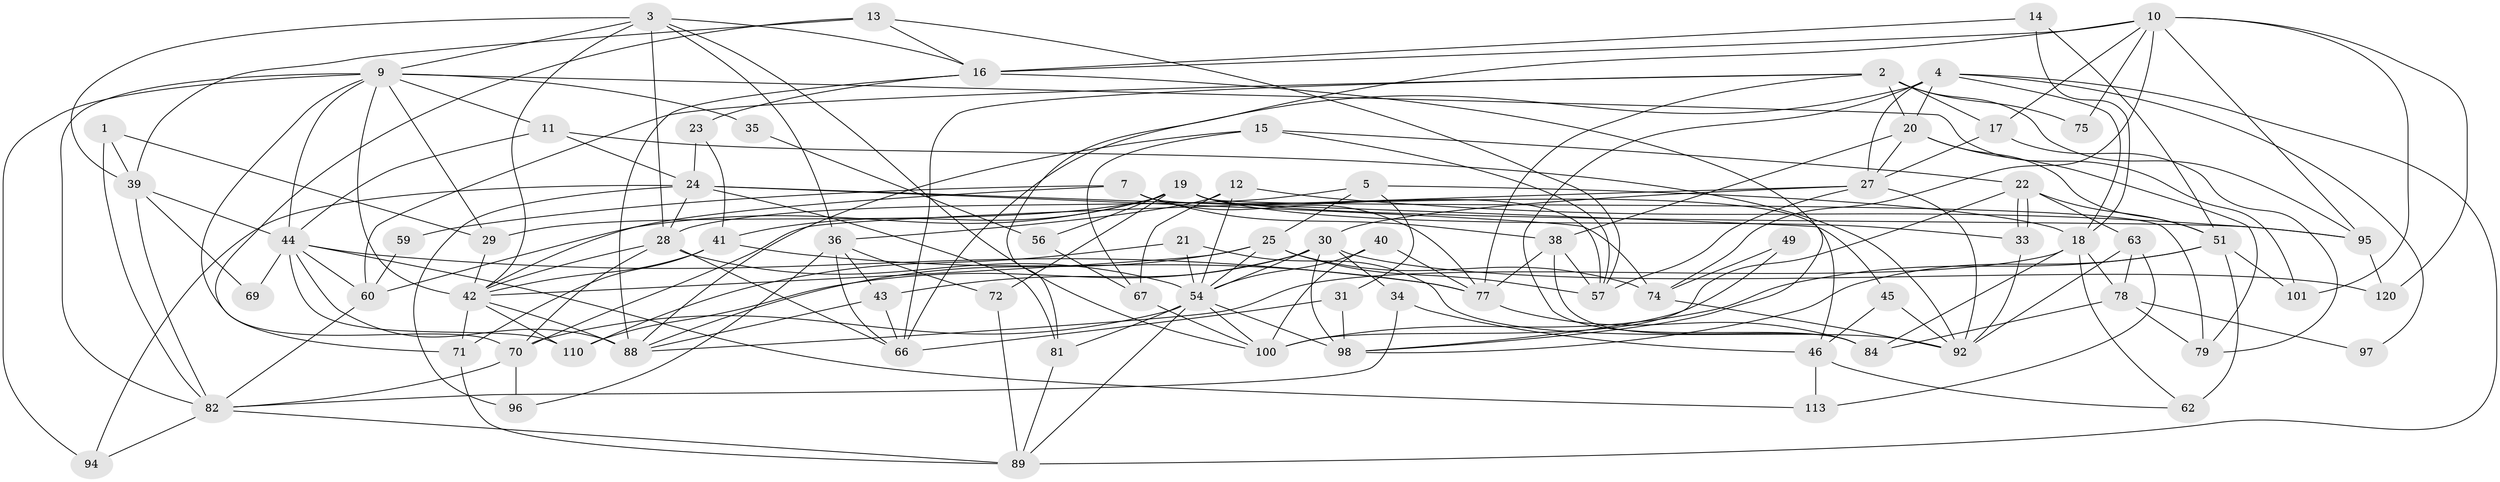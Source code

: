 // Generated by graph-tools (version 1.1) at 2025/23/03/03/25 07:23:56]
// undirected, 77 vertices, 194 edges
graph export_dot {
graph [start="1"]
  node [color=gray90,style=filled];
  1;
  2 [super="+6"];
  3 [super="+8"];
  4 [super="+65"];
  5;
  7 [super="+76"];
  9 [super="+26"];
  10 [super="+80"];
  11 [super="+55"];
  12 [super="+83"];
  13 [super="+90"];
  14;
  15;
  16 [super="+61"];
  17;
  18 [super="+86"];
  19 [super="+119"];
  20 [super="+107"];
  21;
  22 [super="+111"];
  23;
  24 [super="+32"];
  25 [super="+37"];
  27 [super="+48"];
  28 [super="+58"];
  29;
  30 [super="+64"];
  31;
  33;
  34 [super="+114"];
  35 [super="+68"];
  36 [super="+91"];
  38 [super="+47"];
  39 [super="+53"];
  40;
  41 [super="+73"];
  42 [super="+104"];
  43;
  44 [super="+117"];
  45;
  46 [super="+50"];
  49;
  51 [super="+52"];
  54 [super="+85"];
  56;
  57 [super="+121"];
  59;
  60 [super="+87"];
  62;
  63;
  66 [super="+109"];
  67;
  69;
  70;
  71;
  72;
  74 [super="+106"];
  75;
  77 [super="+102"];
  78 [super="+118"];
  79 [super="+105"];
  81 [super="+93"];
  82 [super="+108"];
  84;
  88 [super="+112"];
  89 [super="+116"];
  92 [super="+103"];
  94;
  95;
  96;
  97;
  98 [super="+99"];
  100 [super="+115"];
  101;
  110;
  113;
  120;
  1 -- 82;
  1 -- 29;
  1 -- 39;
  2 -- 17;
  2 -- 20;
  2 -- 66;
  2 -- 75;
  2 -- 77;
  2 -- 95;
  2 -- 60;
  3 -- 100;
  3 -- 16;
  3 -- 36;
  3 -- 39;
  3 -- 9;
  3 -- 42;
  3 -- 28;
  4 -- 84;
  4 -- 66;
  4 -- 27;
  4 -- 97;
  4 -- 18;
  4 -- 20;
  4 -- 89;
  5 -- 31;
  5 -- 18;
  5 -- 25;
  5 -- 28;
  7 -- 46;
  7 -- 59;
  7 -- 38;
  7 -- 42;
  7 -- 77;
  9 -- 42;
  9 -- 29;
  9 -- 35;
  9 -- 101;
  9 -- 70;
  9 -- 44;
  9 -- 82;
  9 -- 94;
  9 -- 11;
  10 -- 120;
  10 -- 74 [weight=2];
  10 -- 16;
  10 -- 17;
  10 -- 101;
  10 -- 75;
  10 -- 95;
  10 -- 81;
  11 -- 24;
  11 -- 44;
  11 -- 92;
  12 -- 36;
  12 -- 54;
  12 -- 67;
  12 -- 95;
  13 -- 71;
  13 -- 39;
  13 -- 16;
  13 -- 57;
  14 -- 16;
  14 -- 18;
  14 -- 51;
  15 -- 67;
  15 -- 22;
  15 -- 57;
  15 -- 88;
  16 -- 88;
  16 -- 23;
  16 -- 98;
  17 -- 27;
  17 -- 79;
  18 -- 78;
  18 -- 84;
  18 -- 62;
  18 -- 88;
  19 -- 29;
  19 -- 33;
  19 -- 56;
  19 -- 95;
  19 -- 41;
  19 -- 60;
  19 -- 79;
  19 -- 72;
  19 -- 57;
  20 -- 79;
  20 -- 27;
  20 -- 51;
  20 -- 38;
  21 -- 110;
  21 -- 54;
  21 -- 92;
  22 -- 33;
  22 -- 33;
  22 -- 51;
  22 -- 100;
  22 -- 63;
  23 -- 41;
  23 -- 24;
  24 -- 96;
  24 -- 45;
  24 -- 94;
  24 -- 74;
  24 -- 28;
  24 -- 81;
  25 -- 42;
  25 -- 74;
  25 -- 54;
  25 -- 57;
  25 -- 88;
  27 -- 70;
  27 -- 30;
  27 -- 57;
  27 -- 92;
  28 -- 70;
  28 -- 54;
  28 -- 42;
  28 -- 66;
  29 -- 42;
  30 -- 110;
  30 -- 43;
  30 -- 54;
  30 -- 98;
  30 -- 120;
  30 -- 34;
  31 -- 66;
  31 -- 98;
  33 -- 92;
  34 -- 46;
  34 -- 82;
  35 -- 56;
  36 -- 72;
  36 -- 96;
  36 -- 43;
  36 -- 66;
  38 -- 84;
  38 -- 57;
  38 -- 77;
  39 -- 82;
  39 -- 69;
  39 -- 44;
  40 -- 77;
  40 -- 100;
  40 -- 54;
  41 -- 71;
  41 -- 77;
  41 -- 42;
  42 -- 71;
  42 -- 110;
  42 -- 88;
  43 -- 66;
  43 -- 88;
  44 -- 60;
  44 -- 113;
  44 -- 69;
  44 -- 88;
  44 -- 110;
  44 -- 77;
  45 -- 92;
  45 -- 46;
  46 -- 113;
  46 -- 62;
  49 -- 98;
  49 -- 74;
  51 -- 101;
  51 -- 62 [weight=2];
  51 -- 98;
  51 -- 100;
  54 -- 81;
  54 -- 89;
  54 -- 100;
  54 -- 70;
  54 -- 98;
  56 -- 67;
  59 -- 60;
  60 -- 82;
  63 -- 92;
  63 -- 78;
  63 -- 113;
  67 -- 100;
  70 -- 82;
  70 -- 96;
  71 -- 89;
  72 -- 89;
  74 -- 92;
  77 -- 84;
  78 -- 97;
  78 -- 84;
  78 -- 79;
  81 -- 89;
  82 -- 94;
  82 -- 89;
  95 -- 120;
}

